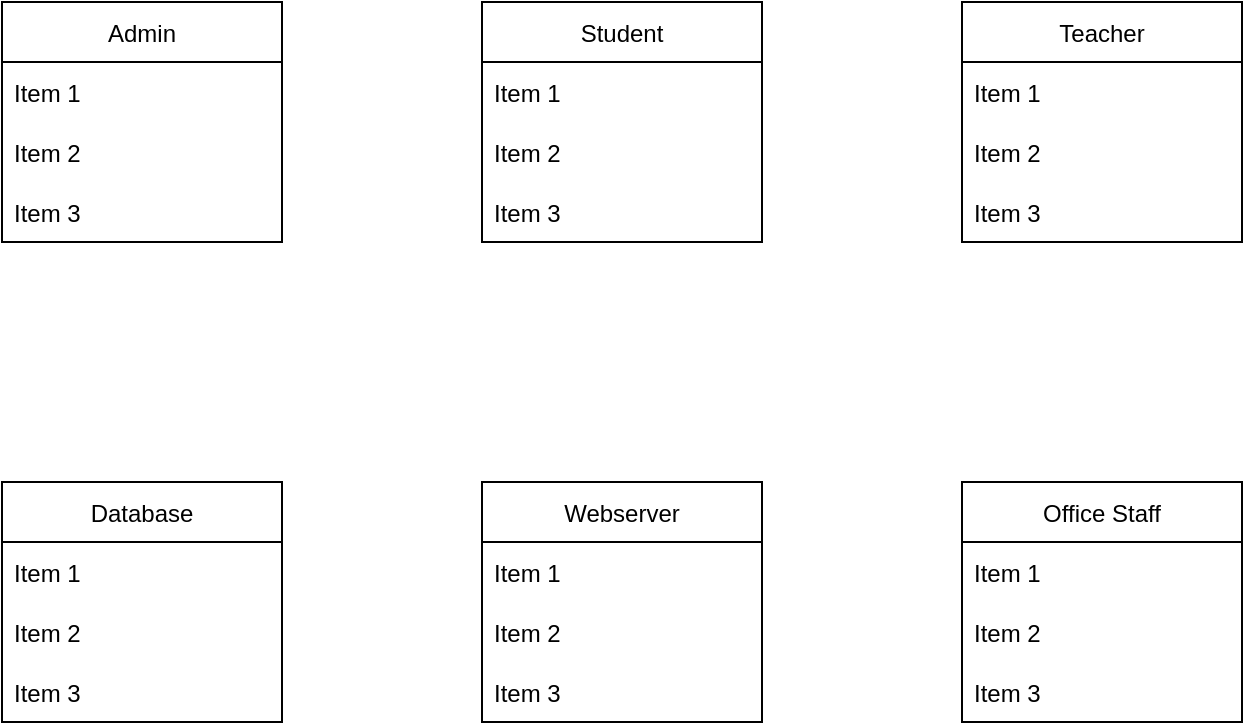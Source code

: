 <mxfile version="19.0.3" type="github">
  <diagram id="C5RBs43oDa-KdzZeNtuy" name="Page-1">
    <mxGraphModel dx="950" dy="590" grid="1" gridSize="10" guides="1" tooltips="1" connect="1" arrows="1" fold="1" page="1" pageScale="1" pageWidth="827" pageHeight="1169" math="0" shadow="0">
      <root>
        <mxCell id="WIyWlLk6GJQsqaUBKTNV-0" />
        <mxCell id="WIyWlLk6GJQsqaUBKTNV-1" parent="WIyWlLk6GJQsqaUBKTNV-0" />
        <mxCell id="WNDIJOX7F16kD6VvSP68-1" value="Admin" style="swimlane;fontStyle=0;childLayout=stackLayout;horizontal=1;startSize=30;horizontalStack=0;resizeParent=1;resizeParentMax=0;resizeLast=0;collapsible=1;marginBottom=0;" vertex="1" parent="WIyWlLk6GJQsqaUBKTNV-1">
          <mxGeometry x="80" y="40" width="140" height="120" as="geometry" />
        </mxCell>
        <mxCell id="WNDIJOX7F16kD6VvSP68-2" value="Item 1" style="text;strokeColor=none;fillColor=none;align=left;verticalAlign=middle;spacingLeft=4;spacingRight=4;overflow=hidden;points=[[0,0.5],[1,0.5]];portConstraint=eastwest;rotatable=0;" vertex="1" parent="WNDIJOX7F16kD6VvSP68-1">
          <mxGeometry y="30" width="140" height="30" as="geometry" />
        </mxCell>
        <mxCell id="WNDIJOX7F16kD6VvSP68-3" value="Item 2" style="text;strokeColor=none;fillColor=none;align=left;verticalAlign=middle;spacingLeft=4;spacingRight=4;overflow=hidden;points=[[0,0.5],[1,0.5]];portConstraint=eastwest;rotatable=0;" vertex="1" parent="WNDIJOX7F16kD6VvSP68-1">
          <mxGeometry y="60" width="140" height="30" as="geometry" />
        </mxCell>
        <mxCell id="WNDIJOX7F16kD6VvSP68-4" value="Item 3" style="text;strokeColor=none;fillColor=none;align=left;verticalAlign=middle;spacingLeft=4;spacingRight=4;overflow=hidden;points=[[0,0.5],[1,0.5]];portConstraint=eastwest;rotatable=0;" vertex="1" parent="WNDIJOX7F16kD6VvSP68-1">
          <mxGeometry y="90" width="140" height="30" as="geometry" />
        </mxCell>
        <mxCell id="WNDIJOX7F16kD6VvSP68-5" value="Student" style="swimlane;fontStyle=0;childLayout=stackLayout;horizontal=1;startSize=30;horizontalStack=0;resizeParent=1;resizeParentMax=0;resizeLast=0;collapsible=1;marginBottom=0;" vertex="1" parent="WIyWlLk6GJQsqaUBKTNV-1">
          <mxGeometry x="320" y="40" width="140" height="120" as="geometry" />
        </mxCell>
        <mxCell id="WNDIJOX7F16kD6VvSP68-6" value="Item 1" style="text;strokeColor=none;fillColor=none;align=left;verticalAlign=middle;spacingLeft=4;spacingRight=4;overflow=hidden;points=[[0,0.5],[1,0.5]];portConstraint=eastwest;rotatable=0;" vertex="1" parent="WNDIJOX7F16kD6VvSP68-5">
          <mxGeometry y="30" width="140" height="30" as="geometry" />
        </mxCell>
        <mxCell id="WNDIJOX7F16kD6VvSP68-7" value="Item 2" style="text;strokeColor=none;fillColor=none;align=left;verticalAlign=middle;spacingLeft=4;spacingRight=4;overflow=hidden;points=[[0,0.5],[1,0.5]];portConstraint=eastwest;rotatable=0;" vertex="1" parent="WNDIJOX7F16kD6VvSP68-5">
          <mxGeometry y="60" width="140" height="30" as="geometry" />
        </mxCell>
        <mxCell id="WNDIJOX7F16kD6VvSP68-8" value="Item 3" style="text;strokeColor=none;fillColor=none;align=left;verticalAlign=middle;spacingLeft=4;spacingRight=4;overflow=hidden;points=[[0,0.5],[1,0.5]];portConstraint=eastwest;rotatable=0;" vertex="1" parent="WNDIJOX7F16kD6VvSP68-5">
          <mxGeometry y="90" width="140" height="30" as="geometry" />
        </mxCell>
        <mxCell id="WNDIJOX7F16kD6VvSP68-9" value="Teacher" style="swimlane;fontStyle=0;childLayout=stackLayout;horizontal=1;startSize=30;horizontalStack=0;resizeParent=1;resizeParentMax=0;resizeLast=0;collapsible=1;marginBottom=0;" vertex="1" parent="WIyWlLk6GJQsqaUBKTNV-1">
          <mxGeometry x="560" y="40" width="140" height="120" as="geometry" />
        </mxCell>
        <mxCell id="WNDIJOX7F16kD6VvSP68-10" value="Item 1" style="text;strokeColor=none;fillColor=none;align=left;verticalAlign=middle;spacingLeft=4;spacingRight=4;overflow=hidden;points=[[0,0.5],[1,0.5]];portConstraint=eastwest;rotatable=0;" vertex="1" parent="WNDIJOX7F16kD6VvSP68-9">
          <mxGeometry y="30" width="140" height="30" as="geometry" />
        </mxCell>
        <mxCell id="WNDIJOX7F16kD6VvSP68-11" value="Item 2" style="text;strokeColor=none;fillColor=none;align=left;verticalAlign=middle;spacingLeft=4;spacingRight=4;overflow=hidden;points=[[0,0.5],[1,0.5]];portConstraint=eastwest;rotatable=0;" vertex="1" parent="WNDIJOX7F16kD6VvSP68-9">
          <mxGeometry y="60" width="140" height="30" as="geometry" />
        </mxCell>
        <mxCell id="WNDIJOX7F16kD6VvSP68-12" value="Item 3" style="text;strokeColor=none;fillColor=none;align=left;verticalAlign=middle;spacingLeft=4;spacingRight=4;overflow=hidden;points=[[0,0.5],[1,0.5]];portConstraint=eastwest;rotatable=0;" vertex="1" parent="WNDIJOX7F16kD6VvSP68-9">
          <mxGeometry y="90" width="140" height="30" as="geometry" />
        </mxCell>
        <mxCell id="WNDIJOX7F16kD6VvSP68-13" value="Database" style="swimlane;fontStyle=0;childLayout=stackLayout;horizontal=1;startSize=30;horizontalStack=0;resizeParent=1;resizeParentMax=0;resizeLast=0;collapsible=1;marginBottom=0;" vertex="1" parent="WIyWlLk6GJQsqaUBKTNV-1">
          <mxGeometry x="80" y="280" width="140" height="120" as="geometry" />
        </mxCell>
        <mxCell id="WNDIJOX7F16kD6VvSP68-14" value="Item 1" style="text;strokeColor=none;fillColor=none;align=left;verticalAlign=middle;spacingLeft=4;spacingRight=4;overflow=hidden;points=[[0,0.5],[1,0.5]];portConstraint=eastwest;rotatable=0;" vertex="1" parent="WNDIJOX7F16kD6VvSP68-13">
          <mxGeometry y="30" width="140" height="30" as="geometry" />
        </mxCell>
        <mxCell id="WNDIJOX7F16kD6VvSP68-15" value="Item 2" style="text;strokeColor=none;fillColor=none;align=left;verticalAlign=middle;spacingLeft=4;spacingRight=4;overflow=hidden;points=[[0,0.5],[1,0.5]];portConstraint=eastwest;rotatable=0;" vertex="1" parent="WNDIJOX7F16kD6VvSP68-13">
          <mxGeometry y="60" width="140" height="30" as="geometry" />
        </mxCell>
        <mxCell id="WNDIJOX7F16kD6VvSP68-16" value="Item 3" style="text;strokeColor=none;fillColor=none;align=left;verticalAlign=middle;spacingLeft=4;spacingRight=4;overflow=hidden;points=[[0,0.5],[1,0.5]];portConstraint=eastwest;rotatable=0;" vertex="1" parent="WNDIJOX7F16kD6VvSP68-13">
          <mxGeometry y="90" width="140" height="30" as="geometry" />
        </mxCell>
        <mxCell id="WNDIJOX7F16kD6VvSP68-17" value="Webserver" style="swimlane;fontStyle=0;childLayout=stackLayout;horizontal=1;startSize=30;horizontalStack=0;resizeParent=1;resizeParentMax=0;resizeLast=0;collapsible=1;marginBottom=0;" vertex="1" parent="WIyWlLk6GJQsqaUBKTNV-1">
          <mxGeometry x="320" y="280" width="140" height="120" as="geometry" />
        </mxCell>
        <mxCell id="WNDIJOX7F16kD6VvSP68-18" value="Item 1" style="text;strokeColor=none;fillColor=none;align=left;verticalAlign=middle;spacingLeft=4;spacingRight=4;overflow=hidden;points=[[0,0.5],[1,0.5]];portConstraint=eastwest;rotatable=0;" vertex="1" parent="WNDIJOX7F16kD6VvSP68-17">
          <mxGeometry y="30" width="140" height="30" as="geometry" />
        </mxCell>
        <mxCell id="WNDIJOX7F16kD6VvSP68-19" value="Item 2" style="text;strokeColor=none;fillColor=none;align=left;verticalAlign=middle;spacingLeft=4;spacingRight=4;overflow=hidden;points=[[0,0.5],[1,0.5]];portConstraint=eastwest;rotatable=0;" vertex="1" parent="WNDIJOX7F16kD6VvSP68-17">
          <mxGeometry y="60" width="140" height="30" as="geometry" />
        </mxCell>
        <mxCell id="WNDIJOX7F16kD6VvSP68-20" value="Item 3" style="text;strokeColor=none;fillColor=none;align=left;verticalAlign=middle;spacingLeft=4;spacingRight=4;overflow=hidden;points=[[0,0.5],[1,0.5]];portConstraint=eastwest;rotatable=0;" vertex="1" parent="WNDIJOX7F16kD6VvSP68-17">
          <mxGeometry y="90" width="140" height="30" as="geometry" />
        </mxCell>
        <mxCell id="WNDIJOX7F16kD6VvSP68-21" value="Office Staff" style="swimlane;fontStyle=0;childLayout=stackLayout;horizontal=1;startSize=30;horizontalStack=0;resizeParent=1;resizeParentMax=0;resizeLast=0;collapsible=1;marginBottom=0;" vertex="1" parent="WIyWlLk6GJQsqaUBKTNV-1">
          <mxGeometry x="560" y="280" width="140" height="120" as="geometry" />
        </mxCell>
        <mxCell id="WNDIJOX7F16kD6VvSP68-22" value="Item 1" style="text;strokeColor=none;fillColor=none;align=left;verticalAlign=middle;spacingLeft=4;spacingRight=4;overflow=hidden;points=[[0,0.5],[1,0.5]];portConstraint=eastwest;rotatable=0;" vertex="1" parent="WNDIJOX7F16kD6VvSP68-21">
          <mxGeometry y="30" width="140" height="30" as="geometry" />
        </mxCell>
        <mxCell id="WNDIJOX7F16kD6VvSP68-23" value="Item 2" style="text;strokeColor=none;fillColor=none;align=left;verticalAlign=middle;spacingLeft=4;spacingRight=4;overflow=hidden;points=[[0,0.5],[1,0.5]];portConstraint=eastwest;rotatable=0;" vertex="1" parent="WNDIJOX7F16kD6VvSP68-21">
          <mxGeometry y="60" width="140" height="30" as="geometry" />
        </mxCell>
        <mxCell id="WNDIJOX7F16kD6VvSP68-24" value="Item 3" style="text;strokeColor=none;fillColor=none;align=left;verticalAlign=middle;spacingLeft=4;spacingRight=4;overflow=hidden;points=[[0,0.5],[1,0.5]];portConstraint=eastwest;rotatable=0;" vertex="1" parent="WNDIJOX7F16kD6VvSP68-21">
          <mxGeometry y="90" width="140" height="30" as="geometry" />
        </mxCell>
      </root>
    </mxGraphModel>
  </diagram>
</mxfile>
